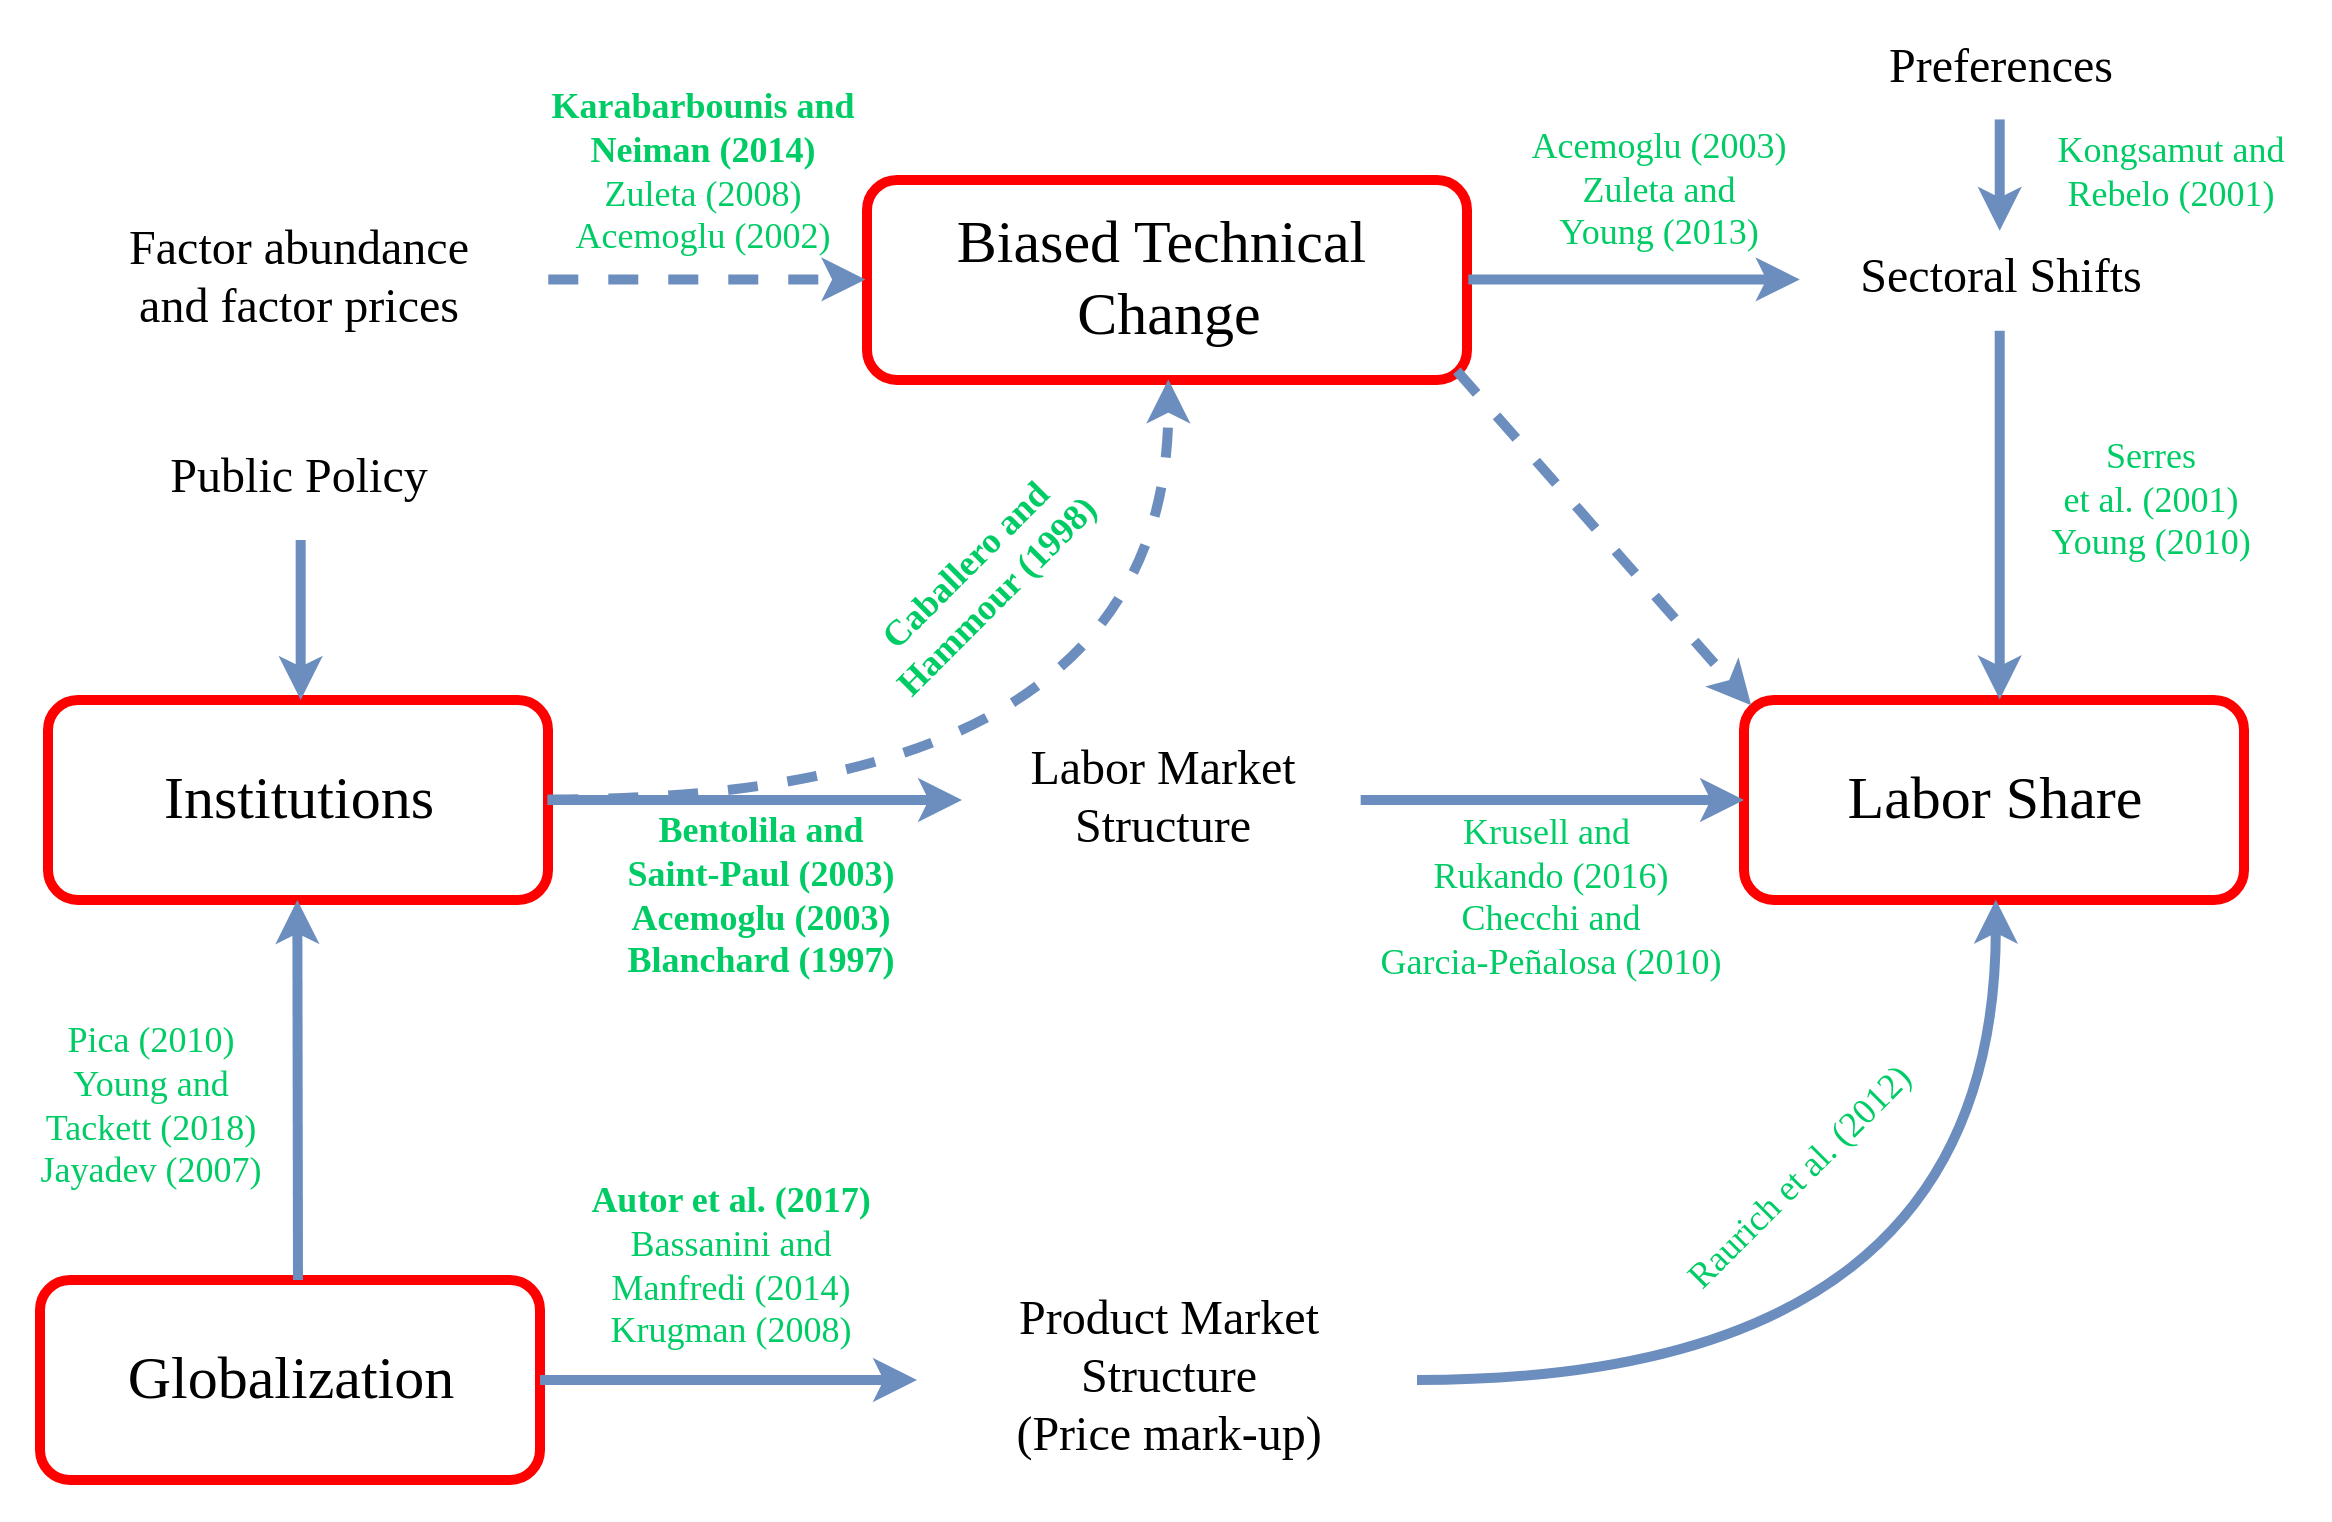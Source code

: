 <mxfile version="10.6.5" type="device"><diagram id="90K_REBk_5uSReeEBBu7" name="Page-1"><mxGraphModel dx="1683" dy="835" grid="1" gridSize="20" guides="1" tooltips="1" connect="1" arrows="1" fold="1" page="1" pageScale="1" pageWidth="1169" pageHeight="827" math="0" shadow="0"><root><mxCell id="0"/><mxCell id="JsISFIHcQM818T6yflgp-153" value="White back" style="locked=1;" parent="0"/><mxCell id="JsISFIHcQM818T6yflgp-154" value="" style="whiteSpace=wrap;html=1;strokeColor=none;" vertex="1" parent="JsISFIHcQM818T6yflgp-153"><mxGeometry y="20" width="1164" height="760" as="geometry"/></mxCell><mxCell id="1" style="locked=1;" parent="0"/><mxCell id="JsISFIHcQM818T6yflgp-96" value="&lt;div style=&quot;text-align: center&quot;&gt;&lt;span style=&quot;font-size: 30px&quot;&gt;Biased Technical&amp;nbsp;&lt;/span&gt;&lt;/div&gt;&lt;font style=&quot;font-size: 30px&quot;&gt;&lt;div style=&quot;text-align: center&quot;&gt;&lt;span&gt;Change&lt;/span&gt;&lt;/div&gt;&lt;/font&gt;" style="text;html=1;resizable=0;points=[];autosize=1;align=center;verticalAlign=middle;spacingTop=-4;fontFamily=Verdana;fontColor=#000000;strokeColor=#FF0000;rounded=1;strokeWidth=5;" vertex="1" parent="1"><mxGeometry x="433.5" y="110" width="300" height="100" as="geometry"/></mxCell><mxCell id="JsISFIHcQM818T6yflgp-97" value="&lt;div style=&quot;text-align: center&quot;&gt;&lt;span style=&quot;font-size: 30px&quot;&gt;Institutions&lt;/span&gt;&lt;/div&gt;" style="text;html=1;resizable=0;points=[];autosize=1;align=center;verticalAlign=middle;spacingTop=-4;fontFamily=Verdana;fontColor=#000000;strokeColor=#FF0000;rounded=1;strokeWidth=5;" vertex="1" parent="1"><mxGeometry x="24" y="370" width="250" height="100" as="geometry"/></mxCell><mxCell id="JsISFIHcQM818T6yflgp-98" value="&lt;div style=&quot;text-align: center&quot;&gt;&lt;span style=&quot;font-size: 30px&quot;&gt;Globalization&lt;/span&gt;&lt;/div&gt;" style="text;html=1;resizable=0;points=[];autosize=1;align=center;verticalAlign=middle;spacingTop=-4;fontFamily=Verdana;fontColor=#000000;strokeColor=#FF0000;rounded=1;strokeWidth=5;" vertex="1" parent="1"><mxGeometry x="20" y="660" width="250" height="100" as="geometry"/></mxCell><mxCell id="JsISFIHcQM818T6yflgp-99" value="&lt;div style=&quot;text-align: center&quot;&gt;&lt;span style=&quot;font-size: 30px&quot;&gt;Labor Share&lt;/span&gt;&lt;/div&gt;" style="text;html=1;resizable=0;points=[];autosize=1;align=center;verticalAlign=middle;spacingTop=-4;fontFamily=Verdana;fontColor=#000000;strokeColor=#FF0000;rounded=1;strokeWidth=5;" vertex="1" parent="1"><mxGeometry x="872" y="370" width="250" height="100" as="geometry"/></mxCell><mxCell id="JsISFIHcQM818T6yflgp-100" value="1" style="locked=1;" parent="0"/><mxCell id="JsISFIHcQM818T6yflgp-101" value="&lt;font style=&quot;font-size: 24px&quot;&gt;Factor abundance&lt;br&gt;and factor prices&lt;/font&gt;" style="text;html=1;resizable=0;points=[];autosize=1;align=center;verticalAlign=middle;spacingTop=-4;fontColor=#000000;fontFamily=Verdana;" vertex="1" parent="JsISFIHcQM818T6yflgp-100"><mxGeometry x="24" y="130" width="250" height="60" as="geometry"/></mxCell><mxCell id="JsISFIHcQM818T6yflgp-102" value="&lt;span style=&quot;font-size: 24px&quot;&gt;Sectoral Shifts&lt;/span&gt;&lt;br&gt;" style="text;html=1;resizable=0;points=[];autosize=1;align=center;verticalAlign=middle;spacingTop=-4;fontColor=#000000;fontFamily=Verdana;" vertex="1" parent="JsISFIHcQM818T6yflgp-100"><mxGeometry x="900" y="135" width="200" height="50" as="geometry"/></mxCell><mxCell id="JsISFIHcQM818T6yflgp-103" value="&lt;font style=&quot;font-size: 24px&quot;&gt;Labor Market&lt;br&gt;Structure&lt;/font&gt;&lt;br&gt;" style="text;html=1;resizable=0;points=[];autosize=1;align=center;verticalAlign=middle;spacingTop=-4;fontColor=#000000;fontFamily=Verdana;" vertex="1" parent="JsISFIHcQM818T6yflgp-100"><mxGeometry x="481" y="390" width="200" height="60" as="geometry"/></mxCell><mxCell id="JsISFIHcQM818T6yflgp-104" value="&lt;span style=&quot;font-size: 24px&quot;&gt;Preferences&lt;/span&gt;&lt;br&gt;" style="text;html=1;resizable=0;points=[];autosize=1;align=center;verticalAlign=middle;spacingTop=-4;fontColor=#000000;fontFamily=Verdana;" vertex="1" parent="JsISFIHcQM818T6yflgp-100"><mxGeometry x="900" y="30" width="200" height="50" as="geometry"/></mxCell><mxCell id="JsISFIHcQM818T6yflgp-105" value="&lt;span style=&quot;font-size: 24px&quot;&gt;Public Policy&lt;/span&gt;&lt;br&gt;" style="text;html=1;resizable=0;points=[];autosize=1;align=center;verticalAlign=middle;spacingTop=-4;fontColor=#000000;fontFamily=Verdana;" vertex="1" parent="JsISFIHcQM818T6yflgp-100"><mxGeometry x="24" y="230" width="250" height="60" as="geometry"/></mxCell><mxCell id="JsISFIHcQM818T6yflgp-106" value="&lt;font style=&quot;font-size: 24px&quot;&gt;&lt;font style=&quot;font-size: 24px&quot;&gt;Product Market&lt;br&gt;Structure&lt;br&gt;&lt;/font&gt;(Price mark-up)&lt;/font&gt;&lt;br&gt;" style="text;html=1;resizable=0;points=[];autosize=1;align=center;verticalAlign=middle;spacingTop=-4;fontColor=#000000;fontFamily=Verdana;" vertex="1" parent="JsISFIHcQM818T6yflgp-100"><mxGeometry x="458.5" y="660" width="250" height="100" as="geometry"/></mxCell><mxCell id="JsISFIHcQM818T6yflgp-107" value="2" style="locked=1;" parent="0"/><mxCell id="JsISFIHcQM818T6yflgp-108" value="" style="endArrow=classic;html=1;fontFamily=Verdana;fontColor=#000000;startArrow=none;startFill=0;strokeWidth=5;strokeColor=#6c8ebf;endFill=1;fillColor=#dae8fc;shadow=0;exitX=0.997;exitY=0.502;exitDx=0;exitDy=0;exitPerimeter=0;" edge="1" parent="JsISFIHcQM818T6yflgp-107"><mxGeometry width="50" height="50" relative="1" as="geometry"><mxPoint x="273.667" y="420" as="sourcePoint"/><mxPoint x="481" y="420" as="targetPoint"/></mxGeometry></mxCell><mxCell id="JsISFIHcQM818T6yflgp-109" value="" style="endArrow=classic;html=1;fontFamily=Verdana;fontColor=#000000;startArrow=none;startFill=0;strokeWidth=5;strokeColor=#6c8ebf;endFill=1;fillColor=#dae8fc;shadow=0;exitX=0.998;exitY=0.492;exitDx=0;exitDy=0;exitPerimeter=0;" edge="1" parent="JsISFIHcQM818T6yflgp-107"><mxGeometry width="50" height="50" relative="1" as="geometry"><mxPoint x="680.333" y="420" as="sourcePoint"/><mxPoint x="872" y="420" as="targetPoint"/></mxGeometry></mxCell><mxCell id="JsISFIHcQM818T6yflgp-110" value="" style="endArrow=classic;html=1;fontFamily=Verdana;fontColor=#000000;startArrow=none;startFill=0;strokeWidth=5;strokeColor=#6c8ebf;endFill=1;fillColor=#dae8fc;shadow=0;entryX=0.503;entryY=-0.005;entryDx=0;entryDy=0;entryPerimeter=0;exitX=0.502;exitY=1;exitDx=0;exitDy=0;exitPerimeter=0;" edge="1" parent="JsISFIHcQM818T6yflgp-107"><mxGeometry width="50" height="50" relative="1" as="geometry"><mxPoint x="150.333" y="290" as="sourcePoint"/><mxPoint x="150.333" y="370" as="targetPoint"/></mxGeometry></mxCell><mxCell id="JsISFIHcQM818T6yflgp-111" value="&lt;font style=&quot;font-size: 18px&quot;&gt;&lt;b&gt;&lt;font style=&quot;font-size: 18px&quot;&gt;Bentolila and &lt;br&gt;Saint-Paul (2003)&lt;br&gt;&lt;/font&gt;Acemoglu (2003)&lt;br&gt;Blanchard (1997)&lt;/b&gt;&lt;/font&gt;&lt;br&gt;" style="text;html=1;resizable=0;points=[];autosize=1;align=center;verticalAlign=middle;spacingTop=-4;fontColor=#00CC66;fontFamily=Verdana;" vertex="1" parent="JsISFIHcQM818T6yflgp-107"><mxGeometry x="280" y="435" width="200" height="70" as="geometry"/></mxCell><mxCell id="JsISFIHcQM818T6yflgp-112" value="&lt;font style=&quot;font-size: 18px&quot;&gt;&lt;span&gt;Krusell and&amp;nbsp;&lt;/span&gt;&lt;br&gt;&lt;span&gt;Rukando (2016)&lt;br&gt;&lt;/span&gt;&lt;font style=&quot;font-size: 18px&quot;&gt;Checchi and &lt;br&gt;Garcia-Peñalosa (2010)&lt;br&gt;&lt;/font&gt;&lt;/font&gt;&lt;br&gt;" style="text;html=1;resizable=0;points=[];autosize=1;align=center;verticalAlign=middle;spacingTop=-4;fontColor=#00CC66;fontFamily=Verdana;" vertex="1" parent="JsISFIHcQM818T6yflgp-107"><mxGeometry x="660" y="438" width="230" height="80" as="geometry"/></mxCell><mxCell id="JsISFIHcQM818T6yflgp-113" value="3" style="locked=1;" parent="0"/><mxCell id="JsISFIHcQM818T6yflgp-114" value="" style="endArrow=classic;html=1;fontFamily=Verdana;fontColor=#000000;startArrow=none;startFill=0;strokeWidth=5;strokeColor=#6c8ebf;endFill=1;fillColor=#dae8fc;shadow=0;exitX=1;exitY=0.5;exitDx=0;exitDy=0;exitPerimeter=0;entryX=-0.004;entryY=0.496;entryDx=0;entryDy=0;entryPerimeter=0;dashed=1;" edge="1" parent="JsISFIHcQM818T6yflgp-113"><mxGeometry width="50" height="50" relative="1" as="geometry"><mxPoint x="274.143" y="159.714" as="sourcePoint"/><mxPoint x="432.714" y="159.714" as="targetPoint"/></mxGeometry></mxCell><mxCell id="JsISFIHcQM818T6yflgp-115" value="&lt;font style=&quot;font-size: 18px&quot;&gt;&lt;span style=&quot;font-size: 18px&quot;&gt;&lt;b&gt;Karabarbounis and &lt;br&gt;Neiman (2014)&lt;/b&gt;&lt;br&gt;&lt;/span&gt;Zuleta (2008)&lt;br&gt;Acemoglu (2002)&lt;/font&gt;&lt;br&gt;" style="text;html=1;resizable=0;points=[];autosize=1;align=center;verticalAlign=middle;spacingTop=-4;fontColor=#00CC66;fontFamily=Verdana;" vertex="1" parent="JsISFIHcQM818T6yflgp-113"><mxGeometry x="245.5" y="72.5" width="210" height="70" as="geometry"/></mxCell><mxCell id="JsISFIHcQM818T6yflgp-116" value="" style="endArrow=classic;html=1;fontFamily=Verdana;fontColor=#000000;startArrow=none;startFill=0;strokeWidth=5;strokeColor=#6c8ebf;endFill=1;fillColor=#dae8fc;shadow=0;dashed=1;exitX=0.983;exitY=0.949;exitDx=0;exitDy=0;exitPerimeter=0;entryX=0.015;entryY=0.024;entryDx=0;entryDy=0;entryPerimeter=0;" edge="1" parent="JsISFIHcQM818T6yflgp-113"><mxGeometry width="50" height="50" relative="1" as="geometry"><mxPoint x="728.429" y="205.429" as="sourcePoint"/><mxPoint x="875.571" y="372.571" as="targetPoint"/></mxGeometry></mxCell><mxCell id="JsISFIHcQM818T6yflgp-117" value="4" style="locked=1;" parent="0"/><mxCell id="JsISFIHcQM818T6yflgp-118" value="" style="endArrow=classic;html=1;fontFamily=Verdana;fontColor=#000000;startArrow=none;startFill=0;strokeWidth=5;strokeColor=#6c8ebf;endFill=1;fillColor=#dae8fc;shadow=0;exitX=1;exitY=0.5;exitDx=0;exitDy=0;exitPerimeter=0;entryX=0.502;entryY=1.003;entryDx=0;entryDy=0;entryPerimeter=0;edgeStyle=orthogonalEdgeStyle;curved=1;dashed=1;" edge="1" parent="JsISFIHcQM818T6yflgp-117"><mxGeometry width="50" height="50" relative="1" as="geometry"><mxPoint x="274.143" y="419.714" as="sourcePoint"/><mxPoint x="584.143" y="209.714" as="targetPoint"/></mxGeometry></mxCell><mxCell id="JsISFIHcQM818T6yflgp-119" value="&lt;span style=&quot;font-size: 18px&quot;&gt;&lt;b&gt;&lt;font&gt;Caballero and &lt;br&gt;Hammour (1998)&lt;/font&gt;&lt;/b&gt;&lt;/span&gt;&lt;br&gt;" style="text;html=1;resizable=0;points=[];autosize=1;align=center;verticalAlign=middle;spacingTop=-4;fontColor=#00CC66;fontFamily=Verdana;direction=west;rotation=315;" vertex="1" parent="JsISFIHcQM818T6yflgp-117"><mxGeometry x="396" y="297" width="190" height="30" as="geometry"/></mxCell><mxCell id="JsISFIHcQM818T6yflgp-120" value="5" style="locked=1;" parent="0"/><mxCell id="JsISFIHcQM818T6yflgp-135" value="" style="endArrow=classic;html=1;fontFamily=Verdana;fontColor=#000000;startArrow=none;startFill=0;strokeWidth=5;strokeColor=#6c8ebf;endFill=1;fillColor=#dae8fc;shadow=0;exitX=0.5;exitY=1;exitDx=0;exitDy=0;exitPerimeter=0;entryX=0.501;entryY=0;entryDx=0;entryDy=0;entryPerimeter=0;" edge="1" parent="JsISFIHcQM818T6yflgp-120"><mxGeometry width="50" height="50" relative="1" as="geometry"><mxPoint x="999.857" y="79.714" as="sourcePoint"/><mxPoint x="999.857" y="135.429" as="targetPoint"/></mxGeometry></mxCell><mxCell id="JsISFIHcQM818T6yflgp-136" value="" style="endArrow=classic;html=1;fontFamily=Verdana;fontColor=#000000;startArrow=none;startFill=0;strokeWidth=5;strokeColor=#6c8ebf;endFill=1;fillColor=#dae8fc;shadow=0;exitX=1.004;exitY=0.495;exitDx=0;exitDy=0;exitPerimeter=0;entryX=-0.002;entryY=0.499;entryDx=0;entryDy=0;entryPerimeter=0;" edge="1" parent="JsISFIHcQM818T6yflgp-120"><mxGeometry width="50" height="50" relative="1" as="geometry"><mxPoint x="734.143" y="159.714" as="sourcePoint"/><mxPoint x="899.857" y="159.714" as="targetPoint"/></mxGeometry></mxCell><mxCell id="JsISFIHcQM818T6yflgp-137" value="" style="endArrow=classic;html=1;fontFamily=Verdana;fontColor=#000000;startArrow=none;startFill=0;strokeWidth=5;strokeColor=#6c8ebf;endFill=1;fillColor=#dae8fc;shadow=0;exitX=0.5;exitY=1.003;exitDx=0;exitDy=0;exitPerimeter=0;entryX=0.512;entryY=0;entryDx=0;entryDy=0;entryPerimeter=0;" edge="1" parent="JsISFIHcQM818T6yflgp-120"><mxGeometry width="50" height="50" relative="1" as="geometry"><mxPoint x="999.857" y="185.429" as="sourcePoint"/><mxPoint x="999.857" y="369.714" as="targetPoint"/></mxGeometry></mxCell><mxCell id="JsISFIHcQM818T6yflgp-138" value="&lt;font style=&quot;font-size: 18px&quot;&gt;&lt;span style=&quot;font-size: 18px&quot;&gt;Acemoglu (2003)&lt;br&gt;&lt;/span&gt;Zuleta and &lt;br&gt;Young (2013)&lt;/font&gt;&lt;br&gt;" style="text;html=1;resizable=0;points=[];autosize=1;align=center;verticalAlign=middle;spacingTop=-4;fontColor=#00CC66;fontFamily=Verdana;" vertex="1" parent="JsISFIHcQM818T6yflgp-120"><mxGeometry x="744" y="92" width="170" height="50" as="geometry"/></mxCell><mxCell id="JsISFIHcQM818T6yflgp-139" value="&lt;font&gt;&lt;span style=&quot;font-size: 18px&quot;&gt;Kongsamut and &lt;br&gt;Rebelo (2001)&lt;/span&gt;&lt;/font&gt;&lt;br&gt;" style="text;html=1;resizable=0;points=[];autosize=1;align=center;verticalAlign=middle;spacingTop=-4;fontColor=#00CC66;fontFamily=Verdana;" vertex="1" parent="JsISFIHcQM818T6yflgp-120"><mxGeometry x="1004.912" y="92.5" width="160" height="30" as="geometry"/></mxCell><mxCell id="JsISFIHcQM818T6yflgp-140" value="&lt;font style=&quot;font-size: 18px&quot;&gt;&lt;font style=&quot;font-size: 18px&quot;&gt;Serres &lt;br&gt;et al. (2001)&lt;br&gt;&lt;/font&gt;Young (2010)&lt;/font&gt;&lt;br&gt;" style="text;html=1;resizable=0;points=[];autosize=1;align=center;verticalAlign=middle;spacingTop=-4;fontColor=#00CC66;fontFamily=Verdana;" vertex="1" parent="JsISFIHcQM818T6yflgp-120"><mxGeometry x="1004.912" y="247" width="140" height="50" as="geometry"/></mxCell><mxCell id="JsISFIHcQM818T6yflgp-141" value="6" style="locked=1;" parent="0"/><mxCell id="JsISFIHcQM818T6yflgp-142" value="" style="endArrow=classic;html=1;fontFamily=Verdana;fontColor=#000000;startArrow=none;startFill=0;strokeWidth=5;strokeColor=#6c8ebf;endFill=1;fillColor=#dae8fc;shadow=0;entryX=0.5;entryY=1.002;entryDx=0;entryDy=0;entryPerimeter=0;" edge="1" parent="JsISFIHcQM818T6yflgp-141"><mxGeometry width="50" height="50" relative="1" as="geometry"><mxPoint x="149" y="660" as="sourcePoint"/><mxPoint x="148.667" y="470" as="targetPoint"/></mxGeometry></mxCell><mxCell id="JsISFIHcQM818T6yflgp-143" value="&lt;font style=&quot;font-size: 18px&quot;&gt;&lt;font style=&quot;font-size: 18px&quot;&gt;Pica (2010)&lt;br&gt;&lt;/font&gt;Young and &lt;br&gt;Tackett (2018)&lt;br&gt;Jayadev (2007)&lt;/font&gt;&lt;br&gt;" style="text;html=1;resizable=0;points=[];autosize=1;align=center;verticalAlign=middle;spacingTop=-4;fontColor=#00CC66;fontFamily=Verdana;" vertex="1" parent="JsISFIHcQM818T6yflgp-141"><mxGeometry y="540" width="150" height="70" as="geometry"/></mxCell><mxCell id="JsISFIHcQM818T6yflgp-144" value="7" style="locked=1;" parent="0"/><mxCell id="JsISFIHcQM818T6yflgp-146" value="" style="endArrow=classic;html=1;fontFamily=Verdana;fontColor=#000000;startArrow=none;startFill=0;strokeWidth=5;strokeColor=#6c8ebf;endFill=1;fillColor=#dae8fc;shadow=0;" edge="1" parent="JsISFIHcQM818T6yflgp-144" source="JsISFIHcQM818T6yflgp-98" target="JsISFIHcQM818T6yflgp-106"><mxGeometry width="50" height="50" relative="1" as="geometry"><mxPoint x="279.853" y="714.824" as="sourcePoint"/><mxPoint x="464.0" y="714.929" as="targetPoint"/></mxGeometry></mxCell><mxCell id="JsISFIHcQM818T6yflgp-147" value="" style="endArrow=classic;html=1;fontFamily=Verdana;fontColor=#000000;startArrow=none;startFill=0;strokeWidth=5;strokeColor=#6c8ebf;endFill=1;fillColor=#dae8fc;shadow=0;entryX=0.503;entryY=1.002;entryDx=0;entryDy=0;entryPerimeter=0;edgeStyle=orthogonalEdgeStyle;curved=1;" edge="1" parent="JsISFIHcQM818T6yflgp-144" source="JsISFIHcQM818T6yflgp-106"><mxGeometry width="50" height="50" relative="1" as="geometry"><mxPoint x="708.471" y="749.824" as="sourcePoint"/><mxPoint x="997.882" y="469.824" as="targetPoint"/></mxGeometry></mxCell><mxCell id="JsISFIHcQM818T6yflgp-148" value="&lt;font style=&quot;font-size: 18px&quot;&gt;&lt;span style=&quot;font-size: 18px&quot;&gt;&lt;b&gt;Autor et al. (2017)&lt;/b&gt;&lt;br&gt;&lt;/span&gt;Bassanini and &lt;br&gt;Manfredi (2014)&lt;br&gt;Krugman (2008)&lt;/font&gt;&lt;br&gt;" style="text;html=1;resizable=0;points=[];autosize=1;align=center;verticalAlign=middle;spacingTop=-4;fontColor=#00CC66;fontFamily=Verdana;" vertex="1" parent="JsISFIHcQM818T6yflgp-144"><mxGeometry x="260" y="620" width="210" height="70" as="geometry"/></mxCell><mxCell id="JsISFIHcQM818T6yflgp-149" value="&lt;font&gt;&lt;span style=&quot;font-size: 18px&quot;&gt;Raurich et al. (2012)&lt;/span&gt;&lt;/font&gt;&lt;br&gt;" style="text;html=1;resizable=0;points=[];autosize=1;align=center;verticalAlign=middle;spacingTop=-4;fontColor=#00CC66;fontFamily=Verdana;rotation=315;" vertex="1" parent="JsISFIHcQM818T6yflgp-144"><mxGeometry x="800" y="600" width="200" height="20" as="geometry"/></mxCell><mxCell id="JsISFIHcQM818T6yflgp-61" value="Base" style="" parent="0" visible="0"/><mxCell id="JsISFIHcQM818T6yflgp-63" value="&lt;font style=&quot;font-size: 24px&quot;&gt;Factor abundance&lt;br&gt;and factor prices&lt;/font&gt;" style="text;html=1;resizable=0;points=[];autosize=1;align=center;verticalAlign=middle;spacingTop=-4;fontColor=#000000;fontFamily=Verdana;" vertex="1" parent="JsISFIHcQM818T6yflgp-61"><mxGeometry x="24" y="130" width="250" height="60" as="geometry"/></mxCell><mxCell id="JsISFIHcQM818T6yflgp-64" value="&lt;div style=&quot;text-align: center&quot;&gt;&lt;span style=&quot;font-size: 30px&quot;&gt;Biased Technical&amp;nbsp;&lt;/span&gt;&lt;/div&gt;&lt;font style=&quot;font-size: 30px&quot;&gt;&lt;div style=&quot;text-align: center&quot;&gt;&lt;span&gt;Change&lt;/span&gt;&lt;/div&gt;&lt;/font&gt;" style="text;html=1;resizable=0;points=[];autosize=1;align=center;verticalAlign=middle;spacingTop=-4;fontFamily=Verdana;fontColor=#000000;strokeColor=#FF0000;rounded=1;strokeWidth=5;" vertex="1" parent="JsISFIHcQM818T6yflgp-61"><mxGeometry x="433.5" y="110" width="300" height="100" as="geometry"/></mxCell><mxCell id="JsISFIHcQM818T6yflgp-65" value="&lt;div style=&quot;text-align: center&quot;&gt;&lt;span style=&quot;font-size: 30px&quot;&gt;Institutions&lt;/span&gt;&lt;/div&gt;" style="text;html=1;resizable=0;points=[];autosize=1;align=center;verticalAlign=middle;spacingTop=-4;fontFamily=Verdana;fontColor=#000000;strokeColor=#FF0000;rounded=1;strokeWidth=5;" vertex="1" parent="JsISFIHcQM818T6yflgp-61"><mxGeometry x="24" y="370" width="250" height="100" as="geometry"/></mxCell><mxCell id="JsISFIHcQM818T6yflgp-66" value="&lt;div style=&quot;text-align: center&quot;&gt;&lt;span style=&quot;font-size: 30px&quot;&gt;Globalization&lt;/span&gt;&lt;/div&gt;" style="text;html=1;resizable=0;points=[];autosize=1;align=center;verticalAlign=middle;spacingTop=-4;fontFamily=Verdana;fontColor=#000000;strokeColor=#FF0000;rounded=1;strokeWidth=5;" vertex="1" parent="JsISFIHcQM818T6yflgp-61"><mxGeometry x="24" y="700" width="250" height="100" as="geometry"/></mxCell><mxCell id="JsISFIHcQM818T6yflgp-67" value="&lt;div style=&quot;text-align: center&quot;&gt;&lt;span style=&quot;font-size: 30px&quot;&gt;Labor Share&lt;/span&gt;&lt;/div&gt;" style="text;html=1;resizable=0;points=[];autosize=1;align=center;verticalAlign=middle;spacingTop=-4;fontFamily=Verdana;fontColor=#000000;strokeColor=#FF0000;rounded=1;strokeWidth=5;" vertex="1" parent="JsISFIHcQM818T6yflgp-61"><mxGeometry x="872" y="370" width="250" height="100" as="geometry"/></mxCell><mxCell id="JsISFIHcQM818T6yflgp-68" value="&lt;span style=&quot;font-size: 24px&quot;&gt;Sectoral Shifts&lt;/span&gt;&lt;br&gt;" style="text;html=1;resizable=0;points=[];autosize=1;align=center;verticalAlign=middle;spacingTop=-4;fontColor=#000000;fontFamily=Verdana;" vertex="1" parent="JsISFIHcQM818T6yflgp-61"><mxGeometry x="900" y="135" width="200" height="50" as="geometry"/></mxCell><mxCell id="JsISFIHcQM818T6yflgp-69" value="&lt;font style=&quot;font-size: 24px&quot;&gt;Labor Market&lt;br&gt;Structure&lt;/font&gt;&lt;br&gt;" style="text;html=1;resizable=0;points=[];autosize=1;align=center;verticalAlign=middle;spacingTop=-4;fontColor=#000000;fontFamily=Verdana;" vertex="1" parent="JsISFIHcQM818T6yflgp-61"><mxGeometry x="481" y="390" width="200" height="60" as="geometry"/></mxCell><mxCell id="JsISFIHcQM818T6yflgp-70" value="&lt;span style=&quot;font-size: 24px&quot;&gt;Preferences&lt;/span&gt;&lt;br&gt;" style="text;html=1;resizable=0;points=[];autosize=1;align=center;verticalAlign=middle;spacingTop=-4;fontColor=#000000;fontFamily=Verdana;" vertex="1" parent="JsISFIHcQM818T6yflgp-61"><mxGeometry x="900" y="30" width="200" height="50" as="geometry"/></mxCell><mxCell id="JsISFIHcQM818T6yflgp-71" value="&lt;span style=&quot;font-size: 24px&quot;&gt;Public Policy&lt;/span&gt;&lt;br&gt;" style="text;html=1;resizable=0;points=[];autosize=1;align=center;verticalAlign=middle;spacingTop=-4;fontColor=#000000;fontFamily=Verdana;" vertex="1" parent="JsISFIHcQM818T6yflgp-61"><mxGeometry x="24" y="230" width="250" height="60" as="geometry"/></mxCell><mxCell id="JsISFIHcQM818T6yflgp-72" value="&lt;font style=&quot;font-size: 24px&quot;&gt;&lt;font style=&quot;font-size: 24px&quot;&gt;Product Market&lt;br&gt;Structure&lt;br&gt;&lt;/font&gt;(Price mark-up)&lt;/font&gt;&lt;br&gt;" style="text;html=1;resizable=0;points=[];autosize=1;align=center;verticalAlign=middle;spacingTop=-4;fontColor=#000000;fontFamily=Verdana;" vertex="1" parent="JsISFIHcQM818T6yflgp-61"><mxGeometry x="458.5" y="700" width="250" height="100" as="geometry"/></mxCell><mxCell id="JsISFIHcQM818T6yflgp-73" value="" style="endArrow=classic;html=1;fontFamily=Verdana;fontColor=#000000;startArrow=none;startFill=0;strokeWidth=5;strokeColor=#6c8ebf;endFill=1;fillColor=#dae8fc;shadow=0;exitX=0.497;exitY=0.001;exitDx=0;exitDy=0;exitPerimeter=0;entryX=0.5;entryY=1.002;entryDx=0;entryDy=0;entryPerimeter=0;" edge="1" parent="JsISFIHcQM818T6yflgp-61" source="JsISFIHcQM818T6yflgp-66" target="JsISFIHcQM818T6yflgp-65"><mxGeometry width="50" height="50" relative="1" as="geometry"><mxPoint x="200" y="670" as="sourcePoint"/><mxPoint x="165" y="520" as="targetPoint"/></mxGeometry></mxCell><mxCell id="JsISFIHcQM818T6yflgp-74" value="" style="endArrow=classic;html=1;fontFamily=Verdana;fontColor=#000000;startArrow=none;startFill=0;strokeWidth=5;strokeColor=#6c8ebf;endFill=1;fillColor=#dae8fc;shadow=0;exitX=0.997;exitY=0.502;exitDx=0;exitDy=0;exitPerimeter=0;" edge="1" parent="JsISFIHcQM818T6yflgp-61" source="JsISFIHcQM818T6yflgp-65" target="JsISFIHcQM818T6yflgp-69"><mxGeometry width="50" height="50" relative="1" as="geometry"><mxPoint x="310" y="410" as="sourcePoint"/><mxPoint x="175" y="480" as="targetPoint"/></mxGeometry></mxCell><mxCell id="JsISFIHcQM818T6yflgp-75" value="" style="endArrow=classic;html=1;fontFamily=Verdana;fontColor=#000000;startArrow=none;startFill=0;strokeWidth=5;strokeColor=#6c8ebf;endFill=1;fillColor=#dae8fc;shadow=0;exitX=0.998;exitY=0.492;exitDx=0;exitDy=0;exitPerimeter=0;" edge="1" parent="JsISFIHcQM818T6yflgp-61" source="JsISFIHcQM818T6yflgp-69" target="JsISFIHcQM818T6yflgp-67"><mxGeometry width="50" height="50" relative="1" as="geometry"><mxPoint x="630" y="540" as="sourcePoint"/><mxPoint x="491" y="429.881" as="targetPoint"/></mxGeometry></mxCell><mxCell id="JsISFIHcQM818T6yflgp-76" value="" style="endArrow=classic;html=1;fontFamily=Verdana;fontColor=#000000;startArrow=none;startFill=0;strokeWidth=5;strokeColor=#6c8ebf;endFill=1;fillColor=#dae8fc;shadow=0;exitX=1;exitY=0.5;exitDx=0;exitDy=0;exitPerimeter=0;" edge="1" parent="JsISFIHcQM818T6yflgp-61" source="JsISFIHcQM818T6yflgp-66" target="JsISFIHcQM818T6yflgp-72"><mxGeometry width="50" height="50" relative="1" as="geometry"><mxPoint x="309.833" y="640.167" as="sourcePoint"/><mxPoint x="490.5" y="640.381" as="targetPoint"/></mxGeometry></mxCell><mxCell id="JsISFIHcQM818T6yflgp-77" value="" style="endArrow=classic;html=1;fontFamily=Verdana;fontColor=#000000;startArrow=none;startFill=0;strokeWidth=5;strokeColor=#6c8ebf;endFill=1;fillColor=#dae8fc;shadow=0;exitX=0.999;exitY=0.494;exitDx=0;exitDy=0;exitPerimeter=0;entryX=0.503;entryY=1.002;entryDx=0;entryDy=0;entryPerimeter=0;edgeStyle=orthogonalEdgeStyle;curved=1;" edge="1" parent="JsISFIHcQM818T6yflgp-61" source="JsISFIHcQM818T6yflgp-72" target="JsISFIHcQM818T6yflgp-67"><mxGeometry width="50" height="50" relative="1" as="geometry"><mxPoint x="733.357" y="740.214" as="sourcePoint"/><mxPoint x="990" y="520" as="targetPoint"/></mxGeometry></mxCell><mxCell id="JsISFIHcQM818T6yflgp-79" value="" style="endArrow=classic;html=1;fontFamily=Verdana;fontColor=#000000;startArrow=none;startFill=0;strokeWidth=5;strokeColor=#6c8ebf;endFill=1;fillColor=#dae8fc;shadow=0;entryX=0.503;entryY=-0.005;entryDx=0;entryDy=0;entryPerimeter=0;exitX=0.502;exitY=1;exitDx=0;exitDy=0;exitPerimeter=0;" edge="1" parent="JsISFIHcQM818T6yflgp-61" source="JsISFIHcQM818T6yflgp-71" target="JsISFIHcQM818T6yflgp-65"><mxGeometry width="50" height="50" relative="1" as="geometry"><mxPoint x="180" y="310" as="sourcePoint"/><mxPoint x="180" y="350" as="targetPoint"/></mxGeometry></mxCell><mxCell id="JsISFIHcQM818T6yflgp-80" value="" style="endArrow=classic;html=1;fontFamily=Verdana;fontColor=#000000;startArrow=none;startFill=0;strokeWidth=5;strokeColor=#6c8ebf;endFill=1;fillColor=#dae8fc;shadow=0;exitX=1;exitY=0.5;exitDx=0;exitDy=0;exitPerimeter=0;entryX=-0.004;entryY=0.496;entryDx=0;entryDy=0;entryPerimeter=0;dashed=1;" edge="1" parent="JsISFIHcQM818T6yflgp-61" source="JsISFIHcQM818T6yflgp-63" target="JsISFIHcQM818T6yflgp-64"><mxGeometry width="50" height="50" relative="1" as="geometry"><mxPoint x="330" y="150" as="sourcePoint"/><mxPoint x="471" y="180" as="targetPoint"/></mxGeometry></mxCell><mxCell id="JsISFIHcQM818T6yflgp-81" value="" style="endArrow=classic;html=1;fontFamily=Verdana;fontColor=#000000;startArrow=none;startFill=0;strokeWidth=5;strokeColor=#6c8ebf;endFill=1;fillColor=#dae8fc;shadow=0;exitX=0.5;exitY=1;exitDx=0;exitDy=0;exitPerimeter=0;entryX=0.501;entryY=0;entryDx=0;entryDy=0;entryPerimeter=0;" edge="1" parent="JsISFIHcQM818T6yflgp-61" source="JsISFIHcQM818T6yflgp-70" target="JsISFIHcQM818T6yflgp-68"><mxGeometry width="50" height="50" relative="1" as="geometry"><mxPoint x="949.786" y="109.214" as="sourcePoint"/><mxPoint x="1140.5" y="109.387" as="targetPoint"/></mxGeometry></mxCell><mxCell id="JsISFIHcQM818T6yflgp-82" value="" style="endArrow=classic;html=1;fontFamily=Verdana;fontColor=#000000;startArrow=none;startFill=0;strokeWidth=5;strokeColor=#6c8ebf;endFill=1;fillColor=#dae8fc;shadow=0;exitX=1.004;exitY=0.495;exitDx=0;exitDy=0;exitPerimeter=0;entryX=-0.002;entryY=0.499;entryDx=0;entryDy=0;entryPerimeter=0;" edge="1" parent="JsISFIHcQM818T6yflgp-61" source="JsISFIHcQM818T6yflgp-64" target="JsISFIHcQM818T6yflgp-68"><mxGeometry width="50" height="50" relative="1" as="geometry"><mxPoint x="760" y="190" as="sourcePoint"/><mxPoint x="880" y="190" as="targetPoint"/></mxGeometry></mxCell><mxCell id="JsISFIHcQM818T6yflgp-83" value="" style="endArrow=classic;html=1;fontFamily=Verdana;fontColor=#000000;startArrow=none;startFill=0;strokeWidth=5;strokeColor=#6c8ebf;endFill=1;fillColor=#dae8fc;shadow=0;exitX=0.5;exitY=1.003;exitDx=0;exitDy=0;exitPerimeter=0;entryX=0.512;entryY=0;entryDx=0;entryDy=0;entryPerimeter=0;" edge="1" parent="JsISFIHcQM818T6yflgp-61" source="JsISFIHcQM818T6yflgp-68" target="JsISFIHcQM818T6yflgp-67"><mxGeometry width="50" height="50" relative="1" as="geometry"><mxPoint x="1010" y="200" as="sourcePoint"/><mxPoint x="1010" y="360" as="targetPoint"/></mxGeometry></mxCell><mxCell id="JsISFIHcQM818T6yflgp-84" value="&lt;font style=&quot;font-size: 18px&quot;&gt;&lt;span style=&quot;font-size: 18px&quot;&gt;&lt;b&gt;Karabarbounis and &lt;br&gt;Neiman (2014)&lt;/b&gt;&lt;br&gt;&lt;/span&gt;Zuleta (2008)&lt;br&gt;Acemoglu (2002)&lt;/font&gt;&lt;br&gt;" style="text;html=1;resizable=0;points=[];autosize=1;align=center;verticalAlign=middle;spacingTop=-4;fontColor=#00CC66;fontFamily=Verdana;" vertex="1" parent="JsISFIHcQM818T6yflgp-61"><mxGeometry x="245.5" y="72.5" width="210" height="70" as="geometry"/></mxCell><mxCell id="JsISFIHcQM818T6yflgp-85" value="" style="endArrow=classic;html=1;fontFamily=Verdana;fontColor=#000000;startArrow=none;startFill=0;strokeWidth=5;strokeColor=#6c8ebf;endFill=1;fillColor=#dae8fc;shadow=0;exitX=1;exitY=0.5;exitDx=0;exitDy=0;exitPerimeter=0;entryX=0.502;entryY=1.003;entryDx=0;entryDy=0;entryPerimeter=0;edgeStyle=orthogonalEdgeStyle;curved=1;dashed=1;" edge="1" parent="JsISFIHcQM818T6yflgp-61" source="JsISFIHcQM818T6yflgp-65" target="JsISFIHcQM818T6yflgp-64"><mxGeometry width="50" height="50" relative="1" as="geometry"><mxPoint x="320" y="449.5" as="sourcePoint"/><mxPoint x="600" y="220" as="targetPoint"/></mxGeometry></mxCell><mxCell id="JsISFIHcQM818T6yflgp-86" value="&lt;font style=&quot;font-size: 18px&quot;&gt;&lt;span style=&quot;font-size: 18px&quot;&gt;Acemoglu (2003)&lt;br&gt;&lt;/span&gt;Zuleta and &lt;br&gt;Young (2013)&lt;/font&gt;&lt;br&gt;" style="text;html=1;resizable=0;points=[];autosize=1;align=center;verticalAlign=middle;spacingTop=-4;fontColor=#00CC66;fontFamily=Verdana;" vertex="1" parent="JsISFIHcQM818T6yflgp-61"><mxGeometry x="744" y="92" width="170" height="50" as="geometry"/></mxCell><mxCell id="JsISFIHcQM818T6yflgp-87" value="&lt;font&gt;&lt;span style=&quot;font-size: 18px&quot;&gt;Kongsamut and &lt;br&gt;Rebelo (2001)&lt;/span&gt;&lt;/font&gt;&lt;br&gt;" style="text;html=1;resizable=0;points=[];autosize=1;align=center;verticalAlign=middle;spacingTop=-4;fontColor=#00CC66;fontFamily=Verdana;" vertex="1" parent="JsISFIHcQM818T6yflgp-61"><mxGeometry x="1004.912" y="92.5" width="160" height="30" as="geometry"/></mxCell><mxCell id="JsISFIHcQM818T6yflgp-88" value="" style="endArrow=classic;html=1;fontFamily=Verdana;fontColor=#000000;startArrow=none;startFill=0;strokeWidth=5;strokeColor=#6c8ebf;endFill=1;fillColor=#dae8fc;shadow=0;dashed=1;exitX=0.983;exitY=0.949;exitDx=0;exitDy=0;exitPerimeter=0;entryX=0.015;entryY=0.024;entryDx=0;entryDy=0;entryPerimeter=0;" edge="1" parent="JsISFIHcQM818T6yflgp-61" source="JsISFIHcQM818T6yflgp-64" target="JsISFIHcQM818T6yflgp-67"><mxGeometry width="50" height="50" relative="1" as="geometry"><mxPoint x="710" y="260" as="sourcePoint"/><mxPoint x="880" y="360" as="targetPoint"/></mxGeometry></mxCell><mxCell id="JsISFIHcQM818T6yflgp-89" value="&lt;span style=&quot;font-size: 18px&quot;&gt;&lt;b&gt;&lt;font&gt;Caballero and &lt;br&gt;Hammour (1998)&lt;/font&gt;&lt;/b&gt;&lt;/span&gt;&lt;br&gt;" style="text;html=1;resizable=0;points=[];autosize=1;align=center;verticalAlign=middle;spacingTop=-4;fontColor=#00CC66;fontFamily=Verdana;direction=west;rotation=315;" vertex="1" parent="JsISFIHcQM818T6yflgp-61"><mxGeometry x="396" y="297" width="190" height="30" as="geometry"/></mxCell><mxCell id="JsISFIHcQM818T6yflgp-90" value="&lt;font style=&quot;font-size: 18px&quot;&gt;&lt;b&gt;&lt;font style=&quot;font-size: 18px&quot;&gt;Bentolila and &lt;br&gt;Saint-Paul (2003)&lt;br&gt;&lt;/font&gt;Acemoglu (2003)&lt;br&gt;Blanchard (1997)&lt;/b&gt;&lt;/font&gt;&lt;br&gt;" style="text;html=1;resizable=0;points=[];autosize=1;align=center;verticalAlign=middle;spacingTop=-4;fontColor=#00CC66;fontFamily=Verdana;" vertex="1" parent="JsISFIHcQM818T6yflgp-61"><mxGeometry x="280" y="435" width="200" height="70" as="geometry"/></mxCell><mxCell id="JsISFIHcQM818T6yflgp-91" value="&lt;font style=&quot;font-size: 18px&quot;&gt;&lt;font style=&quot;font-size: 18px&quot;&gt;Pica (2010)&lt;br&gt;&lt;/font&gt;Young and &lt;br&gt;Tackett (2018)&lt;br&gt;Jayadev (2007)&lt;/font&gt;&lt;br&gt;" style="text;html=1;resizable=0;points=[];autosize=1;align=center;verticalAlign=middle;spacingTop=-4;fontColor=#00CC66;fontFamily=Verdana;" vertex="1" parent="JsISFIHcQM818T6yflgp-61"><mxGeometry y="550" width="150" height="70" as="geometry"/></mxCell><mxCell id="JsISFIHcQM818T6yflgp-92" value="&lt;font style=&quot;font-size: 18px&quot;&gt;&lt;font style=&quot;font-size: 18px&quot;&gt;Serres &lt;br&gt;et al. (2001)&lt;br&gt;&lt;/font&gt;Young (2010)&lt;/font&gt;&lt;br&gt;" style="text;html=1;resizable=0;points=[];autosize=1;align=center;verticalAlign=middle;spacingTop=-4;fontColor=#00CC66;fontFamily=Verdana;" vertex="1" parent="JsISFIHcQM818T6yflgp-61"><mxGeometry x="1004.912" y="247" width="140" height="50" as="geometry"/></mxCell><mxCell id="JsISFIHcQM818T6yflgp-93" value="&lt;font style=&quot;font-size: 18px&quot;&gt;&lt;span&gt;Krusell and&amp;nbsp;&lt;/span&gt;&lt;br&gt;&lt;span&gt;Rukando (2016)&lt;br&gt;&lt;/span&gt;&lt;font style=&quot;font-size: 18px&quot;&gt;Checchi and &lt;br&gt;Garcia-Peñalosa (2010)&lt;br&gt;&lt;/font&gt;&lt;/font&gt;&lt;br&gt;" style="text;html=1;resizable=0;points=[];autosize=1;align=center;verticalAlign=middle;spacingTop=-4;fontColor=#00CC66;fontFamily=Verdana;" vertex="1" parent="JsISFIHcQM818T6yflgp-61"><mxGeometry x="660" y="438" width="230" height="80" as="geometry"/></mxCell><mxCell id="JsISFIHcQM818T6yflgp-94" value="&lt;font style=&quot;font-size: 18px&quot;&gt;&lt;span style=&quot;font-size: 18px&quot;&gt;&lt;b&gt;Autor et al. (2017)&lt;/b&gt;&lt;br&gt;&lt;/span&gt;Bassanini and &lt;br&gt;Manfredi (2014)&lt;br&gt;Krugman (2008)&lt;/font&gt;&lt;br&gt;" style="text;html=1;resizable=0;points=[];autosize=1;align=center;verticalAlign=middle;spacingTop=-4;fontColor=#00CC66;fontFamily=Verdana;" vertex="1" parent="JsISFIHcQM818T6yflgp-61"><mxGeometry x="284" y="655" width="210" height="70" as="geometry"/></mxCell><mxCell id="JsISFIHcQM818T6yflgp-95" value="&lt;font&gt;&lt;span style=&quot;font-size: 18px&quot;&gt;Raurich et al. (2012)&lt;/span&gt;&lt;/font&gt;&lt;br&gt;" style="text;html=1;resizable=0;points=[];autosize=1;align=center;verticalAlign=middle;spacingTop=-4;fontColor=#00CC66;fontFamily=Verdana;rotation=315;" vertex="1" parent="JsISFIHcQM818T6yflgp-61"><mxGeometry x="790" y="625" width="200" height="20" as="geometry"/></mxCell></root></mxGraphModel></diagram><diagram id="N3ug_LNpWurTtho2dP1Y" name="Page-2"><mxGraphModel dx="1010" dy="501" grid="1" gridSize="10" guides="1" tooltips="1" connect="1" arrows="1" fold="1" page="1" pageScale="1" pageWidth="1169" pageHeight="827" math="0" shadow="0"><root><mxCell id="foli5VOdA1EjWYEmij0q-0"/><mxCell id="foli5VOdA1EjWYEmij0q-1" parent="foli5VOdA1EjWYEmij0q-0"/><mxCell id="foli5VOdA1EjWYEmij0q-13" value="" style="edgeStyle=none;rounded=0;orthogonalLoop=1;jettySize=auto;html=1;strokeWidth=2;fontSize=30;" edge="1" parent="foli5VOdA1EjWYEmij0q-1" source="foli5VOdA1EjWYEmij0q-3" target="foli5VOdA1EjWYEmij0q-7"><mxGeometry relative="1" as="geometry"/></mxCell><mxCell id="foli5VOdA1EjWYEmij0q-3" value="&lt;div style=&quot;text-align: center ; font-size: 30px&quot;&gt;&lt;span style=&quot;font-size: 30px&quot;&gt;Labor union&lt;/span&gt;&lt;/div&gt;" style="text;html=1;resizable=0;points=[];autosize=1;align=center;verticalAlign=middle;spacingTop=-4;fontFamily=Computer Modern;fontSize=30;" vertex="1" parent="foli5VOdA1EjWYEmij0q-1"><mxGeometry x="610" y="240" width="160" height="60" as="geometry"/></mxCell><mxCell id="foli5VOdA1EjWYEmij0q-12" value="" style="rounded=0;orthogonalLoop=1;jettySize=auto;html=1;fontSize=30;strokeWidth=2;" edge="1" parent="foli5VOdA1EjWYEmij0q-1" source="foli5VOdA1EjWYEmij0q-4" target="foli5VOdA1EjWYEmij0q-7"><mxGeometry relative="1" as="geometry"/></mxCell><mxCell id="foli5VOdA1EjWYEmij0q-4" value="&lt;div style=&quot;text-align: center ; font-size: 30px&quot;&gt;&lt;span style=&quot;font-size: 30px&quot;&gt;Firm&lt;/span&gt;&lt;/div&gt;" style="text;html=1;resizable=0;points=[];autosize=1;align=center;verticalAlign=middle;spacingTop=-4;fontFamily=Computer Modern;fontSize=30;" vertex="1" parent="foli5VOdA1EjWYEmij0q-1"><mxGeometry x="880" y="240" width="70" height="60" as="geometry"/></mxCell><mxCell id="foli5VOdA1EjWYEmij0q-14" value="" style="edgeStyle=none;rounded=0;orthogonalLoop=1;jettySize=auto;html=1;strokeWidth=2;fontSize=30;" edge="1" parent="foli5VOdA1EjWYEmij0q-1" source="foli5VOdA1EjWYEmij0q-5" target="foli5VOdA1EjWYEmij0q-6"><mxGeometry relative="1" as="geometry"/></mxCell><mxCell id="foli5VOdA1EjWYEmij0q-5" value="&lt;div style=&quot;text-align: center ; font-size: 30px&quot;&gt;&lt;span style=&quot;font-size: 30px&quot;&gt;Household&lt;/span&gt;&lt;/div&gt;" style="text;html=1;resizable=0;points=[];autosize=1;align=center;verticalAlign=middle;spacingTop=-4;fontFamily=Computer Modern;fontSize=30;" vertex="1" parent="foli5VOdA1EjWYEmij0q-1"><mxGeometry x="260" y="240" width="150" height="60" as="geometry"/></mxCell><mxCell id="foli5VOdA1EjWYEmij0q-15" value="&lt;font face=&quot;Computer Modern&quot; style=&quot;font-size: 24px&quot; color=&quot;#6666ff&quot;&gt;Determine&lt;/font&gt;" style="edgeStyle=none;rounded=0;orthogonalLoop=1;jettySize=auto;html=1;strokeWidth=2;fontSize=30;fillColor=#dae8fc;strokeColor=#6666FF;" edge="1" parent="foli5VOdA1EjWYEmij0q-1" source="foli5VOdA1EjWYEmij0q-6" target="foli5VOdA1EjWYEmij0q-8"><mxGeometry y="65" relative="1" as="geometry"><mxPoint as="offset"/></mxGeometry></mxCell><mxCell id="foli5VOdA1EjWYEmij0q-6" value="&lt;div style=&quot;text-align: center ; font-size: 30px&quot;&gt;&lt;span style=&quot;font-size: 30px&quot;&gt;Voting system&lt;/span&gt;&lt;/div&gt;" style="text;html=1;resizable=0;points=[];autosize=1;align=center;verticalAlign=middle;spacingTop=-4;fontFamily=Computer Modern;fontSize=30;" vertex="1" parent="foli5VOdA1EjWYEmij0q-1"><mxGeometry x="240" y="360" width="190" height="60" as="geometry"/></mxCell><mxCell id="foli5VOdA1EjWYEmij0q-16" value="" style="edgeStyle=none;rounded=0;orthogonalLoop=1;jettySize=auto;html=1;strokeWidth=2;fontSize=30;fillColor=#dae8fc;strokeColor=#6666FF;" edge="1" parent="foli5VOdA1EjWYEmij0q-1" source="foli5VOdA1EjWYEmij0q-7" target="foli5VOdA1EjWYEmij0q-9"><mxGeometry relative="1" as="geometry"/></mxCell><mxCell id="foli5VOdA1EjWYEmij0q-28" value="&lt;font style=&quot;font-size: 24px&quot; color=&quot;#6666ff&quot;&gt;Determine&lt;/font&gt;" style="text;html=1;resizable=0;points=[];align=center;verticalAlign=middle;labelBackgroundColor=#ffffff;fontSize=30;fontFamily=Computer Modern;" vertex="1" connectable="0" parent="foli5VOdA1EjWYEmij0q-16"><mxGeometry x="-0.29" y="-3" relative="1" as="geometry"><mxPoint x="-63.5" y="12" as="offset"/></mxGeometry></mxCell><mxCell id="foli5VOdA1EjWYEmij0q-25" value="&lt;font color=&quot;#ff0000&quot; style=&quot;font-size: 24px&quot;&gt;No-coordination&lt;/font&gt;" style="edgeStyle=none;rounded=0;orthogonalLoop=1;jettySize=auto;html=1;startArrow=cross;startFill=0;endArrow=cross;endFill=0;strokeWidth=2;fontSize=30;fillColor=#f8cecc;strokeColor=#FF0000;dashed=1;fontFamily=Computer Modern;" edge="1" parent="foli5VOdA1EjWYEmij0q-1" source="foli5VOdA1EjWYEmij0q-7" target="foli5VOdA1EjWYEmij0q-6"><mxGeometry x="-0.04" y="-20" relative="1" as="geometry"><mxPoint x="600" y="390" as="targetPoint"/><mxPoint as="offset"/></mxGeometry></mxCell><mxCell id="foli5VOdA1EjWYEmij0q-7" value="&lt;div style=&quot;text-align: center ; font-size: 30px&quot;&gt;Bargaining process&lt;/div&gt;" style="text;html=1;resizable=0;points=[];autosize=1;align=center;verticalAlign=middle;spacingTop=-4;fontFamily=Computer Modern;fontSize=30;" vertex="1" parent="foli5VOdA1EjWYEmij0q-1"><mxGeometry x="680" y="360" width="250" height="60" as="geometry"/></mxCell><mxCell id="foli5VOdA1EjWYEmij0q-8" value="&lt;div style=&quot;text-align: center ; font-size: 30px&quot;&gt;&lt;span style=&quot;font-size: 30px&quot;&gt;Public Policy&lt;/span&gt;&lt;/div&gt;" style="text;html=1;resizable=0;points=[];autosize=1;align=center;verticalAlign=middle;spacingTop=-4;fontFamily=Computer Modern;fontSize=30;" vertex="1" parent="foli5VOdA1EjWYEmij0q-1"><mxGeometry x="235" y="500" width="200" height="60" as="geometry"/></mxCell><mxCell id="foli5VOdA1EjWYEmij0q-21" style="edgeStyle=none;rounded=0;orthogonalLoop=1;jettySize=auto;html=1;strokeWidth=2;fontSize=30;startArrow=classic;startFill=1;fillColor=#dae8fc;strokeColor=#6666FF;" edge="1" parent="foli5VOdA1EjWYEmij0q-1" source="foli5VOdA1EjWYEmij0q-9" target="foli5VOdA1EjWYEmij0q-8"><mxGeometry relative="1" as="geometry"/></mxCell><mxCell id="foli5VOdA1EjWYEmij0q-29" value="&lt;font style=&quot;font-size: 24px&quot; color=&quot;#6666ff&quot;&gt;Impact&lt;/font&gt;" style="text;html=1;resizable=0;points=[];align=center;verticalAlign=middle;labelBackgroundColor=#ffffff;fontSize=30;fontFamily=Computer Modern;" vertex="1" connectable="0" parent="foli5VOdA1EjWYEmij0q-21"><mxGeometry x="-0.114" y="-1" relative="1" as="geometry"><mxPoint x="-19.5" y="-29" as="offset"/></mxGeometry></mxCell><mxCell id="foli5VOdA1EjWYEmij0q-9" value="&lt;div style=&quot;text-align: center ; font-size: 30px&quot;&gt;&lt;span style=&quot;font-size: 30px&quot;&gt;Wage&lt;/span&gt;&lt;/div&gt;" style="text;html=1;resizable=0;points=[];autosize=1;align=center;verticalAlign=middle;spacingTop=-4;fontFamily=Computer Modern;fontSize=30;" vertex="1" parent="foli5VOdA1EjWYEmij0q-1"><mxGeometry x="755" y="500" width="100" height="60" as="geometry"/></mxCell><mxCell id="foli5VOdA1EjWYEmij0q-23" value="&lt;font style=&quot;font-size: 24px&quot; face=&quot;Computer Modern&quot; color=&quot;#6666ff&quot;&gt;Determine&lt;/font&gt;" style="edgeStyle=none;rounded=0;orthogonalLoop=1;jettySize=auto;html=1;startArrow=classic;startFill=1;strokeWidth=2;fontSize=30;endArrow=none;endFill=0;fillColor=#dae8fc;strokeColor=#6666FF;" edge="1" parent="foli5VOdA1EjWYEmij0q-1" source="foli5VOdA1EjWYEmij0q-10"><mxGeometry x="-0.105" y="-66" relative="1" as="geometry"><mxPoint x="594" y="530" as="targetPoint"/><mxPoint as="offset"/></mxGeometry></mxCell><mxCell id="foli5VOdA1EjWYEmij0q-10" value="&lt;div style=&quot;text-align: center ; font-size: 30px&quot;&gt;&lt;span style=&quot;font-size: 30px&quot;&gt;State of the economy&lt;/span&gt;&lt;/div&gt;" style="text;html=1;resizable=0;points=[];autosize=1;align=center;verticalAlign=middle;spacingTop=-4;fontFamily=Computer Modern;fontSize=30;" vertex="1" parent="foli5VOdA1EjWYEmij0q-1"><mxGeometry x="448.5" y="620" width="290" height="60" as="geometry"/></mxCell></root></mxGraphModel></diagram></mxfile>